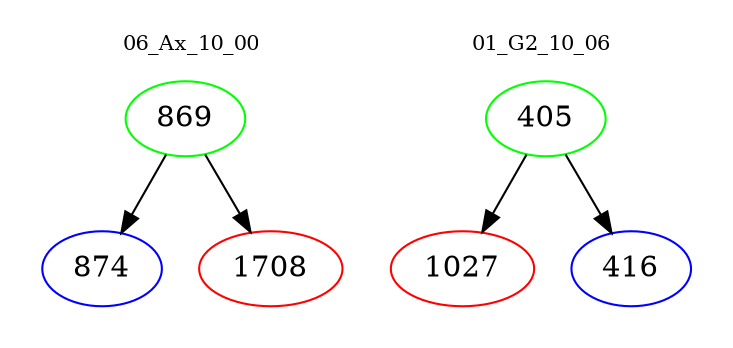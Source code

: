 digraph{
subgraph cluster_0 {
color = white
label = "06_Ax_10_00";
fontsize=10;
T0_869 [label="869", color="green"]
T0_869 -> T0_874 [color="black"]
T0_874 [label="874", color="blue"]
T0_869 -> T0_1708 [color="black"]
T0_1708 [label="1708", color="red"]
}
subgraph cluster_1 {
color = white
label = "01_G2_10_06";
fontsize=10;
T1_405 [label="405", color="green"]
T1_405 -> T1_1027 [color="black"]
T1_1027 [label="1027", color="red"]
T1_405 -> T1_416 [color="black"]
T1_416 [label="416", color="blue"]
}
}
